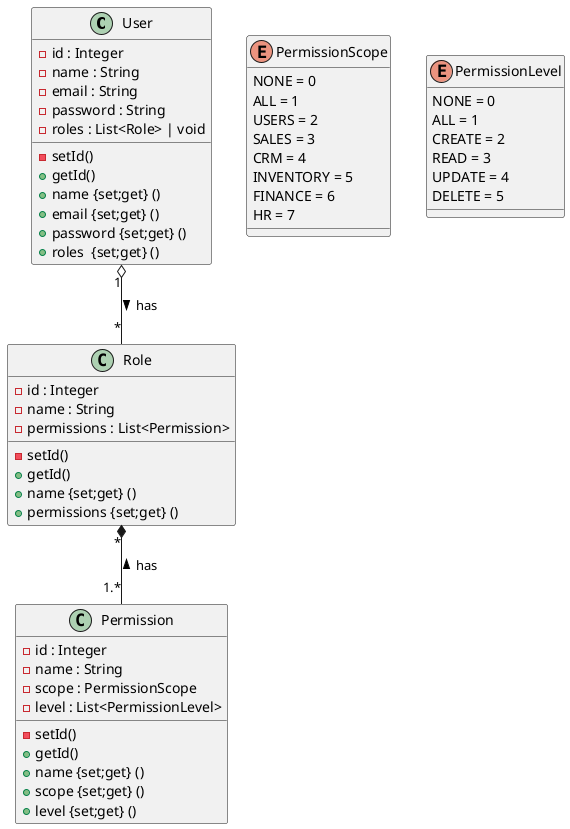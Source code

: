@startuml
'https://plantuml.com/class-diagram

class User{
    - id : Integer
    - name : String
    - email : String
    - password : String
    - roles : List<Role> | void

    - setId()
    + getId()
    + name {set;get} ()
    + email {set;get} ()
    + password {set;get} ()
    + roles  {set;get} ()
}

class Role {
    - id : Integer
    - name : String
    - permissions : List<Permission>

    - setId()
    + getId()
    + name {set;get} ()
    + permissions {set;get} ()
}

class Permission{
    - id : Integer
    - name : String
    - scope : PermissionScope
    - level : List<PermissionLevel>

    - setId()
    + getId()
    + name {set;get} ()
    + scope {set;get} ()
    + level {set;get} ()
}

'class Profile{
'
'}
'
'class Address
'
'
'class Notification


User "1"  o-- "*" Role : > has
Role "*" *-- "1.*" Permission : < has


enum PermissionScope{
    NONE = 0
    ALL = 1
    USERS = 2
    SALES = 3
    CRM = 4
    INVENTORY = 5
    FINANCE = 6
    HR = 7
}

enum PermissionLevel{
    NONE = 0
    ALL = 1
    CREATE = 2
    READ = 3
    UPDATE = 4
    DELETE = 5
}

@enduml